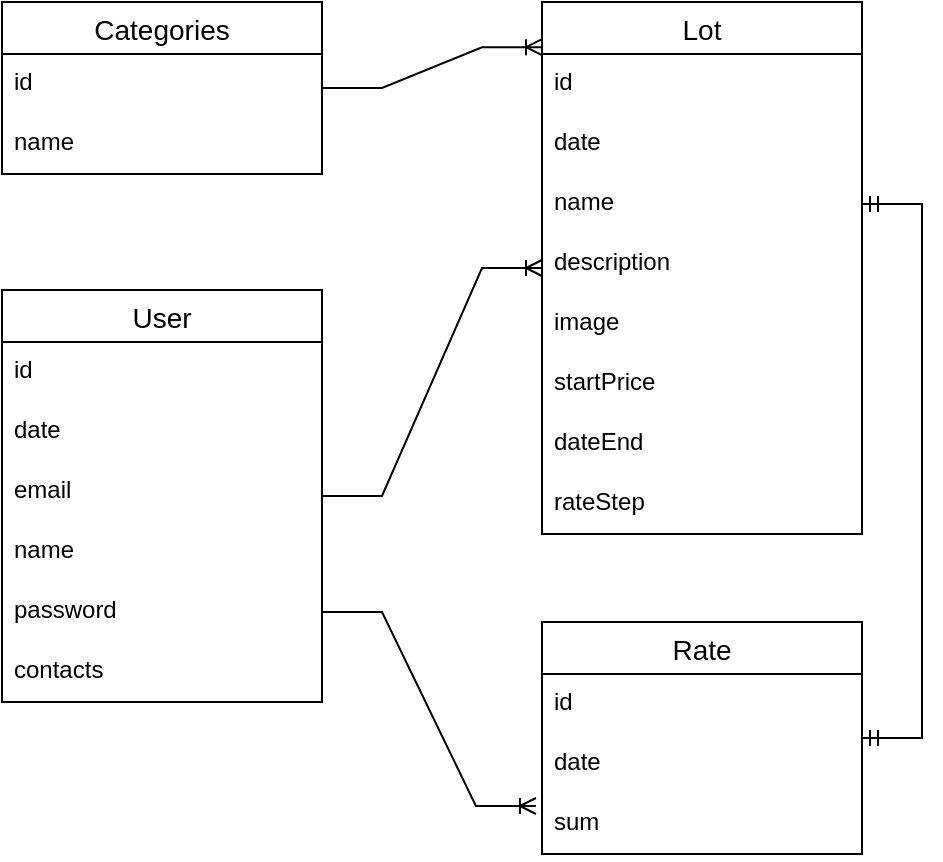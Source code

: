 <mxfile version="25.0.3">
  <diagram id="4F51fjr-qKRNkWYxhrAc" name="Страница 1">
    <mxGraphModel dx="1434" dy="738" grid="1" gridSize="10" guides="1" tooltips="1" connect="1" arrows="1" fold="1" page="1" pageScale="1" pageWidth="827" pageHeight="1169" math="0" shadow="0">
      <root>
        <mxCell id="0" />
        <mxCell id="1" parent="0" />
        <mxCell id="AOb5Q00XcoWjfWjq6vpe-1" value="Rate" style="swimlane;fontStyle=0;childLayout=stackLayout;horizontal=1;startSize=26;horizontalStack=0;resizeParent=1;resizeParentMax=0;resizeLast=0;collapsible=1;marginBottom=0;align=center;fontSize=14;" parent="1" vertex="1">
          <mxGeometry x="310" y="350" width="160" height="116" as="geometry" />
        </mxCell>
        <mxCell id="NG1qfMFk4Aq2P11-1ImZ-5" value="id" style="text;strokeColor=none;fillColor=none;spacingLeft=4;spacingRight=4;overflow=hidden;rotatable=0;points=[[0,0.5],[1,0.5]];portConstraint=eastwest;fontSize=12;" vertex="1" parent="AOb5Q00XcoWjfWjq6vpe-1">
          <mxGeometry y="26" width="160" height="30" as="geometry" />
        </mxCell>
        <mxCell id="AOb5Q00XcoWjfWjq6vpe-2" value="date" style="text;strokeColor=none;fillColor=none;spacingLeft=4;spacingRight=4;overflow=hidden;rotatable=0;points=[[0,0.5],[1,0.5]];portConstraint=eastwest;fontSize=12;" parent="AOb5Q00XcoWjfWjq6vpe-1" vertex="1">
          <mxGeometry y="56" width="160" height="30" as="geometry" />
        </mxCell>
        <mxCell id="AOb5Q00XcoWjfWjq6vpe-3" value="sum" style="text;strokeColor=none;fillColor=none;spacingLeft=4;spacingRight=4;overflow=hidden;rotatable=0;points=[[0,0.5],[1,0.5]];portConstraint=eastwest;fontSize=12;" parent="AOb5Q00XcoWjfWjq6vpe-1" vertex="1">
          <mxGeometry y="86" width="160" height="30" as="geometry" />
        </mxCell>
        <mxCell id="AOb5Q00XcoWjfWjq6vpe-5" value="Categories" style="swimlane;fontStyle=0;childLayout=stackLayout;horizontal=1;startSize=26;horizontalStack=0;resizeParent=1;resizeParentMax=0;resizeLast=0;collapsible=1;marginBottom=0;align=center;fontSize=14;" parent="1" vertex="1">
          <mxGeometry x="40" y="40" width="160" height="86" as="geometry" />
        </mxCell>
        <mxCell id="AOb5Q00XcoWjfWjq6vpe-7" value="id" style="text;strokeColor=none;fillColor=none;spacingLeft=4;spacingRight=4;overflow=hidden;rotatable=0;points=[[0,0.5],[1,0.5]];portConstraint=eastwest;fontSize=12;" parent="AOb5Q00XcoWjfWjq6vpe-5" vertex="1">
          <mxGeometry y="26" width="160" height="30" as="geometry" />
        </mxCell>
        <mxCell id="AOb5Q00XcoWjfWjq6vpe-6" value="name" style="text;strokeColor=none;fillColor=none;spacingLeft=4;spacingRight=4;overflow=hidden;rotatable=0;points=[[0,0.5],[1,0.5]];portConstraint=eastwest;fontSize=12;" parent="AOb5Q00XcoWjfWjq6vpe-5" vertex="1">
          <mxGeometry y="56" width="160" height="30" as="geometry" />
        </mxCell>
        <mxCell id="AOb5Q00XcoWjfWjq6vpe-9" value="Lot" style="swimlane;fontStyle=0;childLayout=stackLayout;horizontal=1;startSize=26;horizontalStack=0;resizeParent=1;resizeParentMax=0;resizeLast=0;collapsible=1;marginBottom=0;align=center;fontSize=14;" parent="1" vertex="1">
          <mxGeometry x="310" y="40" width="160" height="266" as="geometry" />
        </mxCell>
        <mxCell id="AOb5Q00XcoWjfWjq6vpe-10" value="id" style="text;strokeColor=none;fillColor=none;spacingLeft=4;spacingRight=4;overflow=hidden;rotatable=0;points=[[0,0.5],[1,0.5]];portConstraint=eastwest;fontSize=12;" parent="AOb5Q00XcoWjfWjq6vpe-9" vertex="1">
          <mxGeometry y="26" width="160" height="30" as="geometry" />
        </mxCell>
        <mxCell id="NG1qfMFk4Aq2P11-1ImZ-4" value="date" style="text;strokeColor=none;fillColor=none;spacingLeft=4;spacingRight=4;overflow=hidden;rotatable=0;points=[[0,0.5],[1,0.5]];portConstraint=eastwest;fontSize=12;" vertex="1" parent="AOb5Q00XcoWjfWjq6vpe-9">
          <mxGeometry y="56" width="160" height="30" as="geometry" />
        </mxCell>
        <mxCell id="AOb5Q00XcoWjfWjq6vpe-12" value="name" style="text;strokeColor=none;fillColor=none;spacingLeft=4;spacingRight=4;overflow=hidden;rotatable=0;points=[[0,0.5],[1,0.5]];portConstraint=eastwest;fontSize=12;" parent="AOb5Q00XcoWjfWjq6vpe-9" vertex="1">
          <mxGeometry y="86" width="160" height="30" as="geometry" />
        </mxCell>
        <mxCell id="AOb5Q00XcoWjfWjq6vpe-18" value="description" style="text;strokeColor=none;fillColor=none;spacingLeft=4;spacingRight=4;overflow=hidden;rotatable=0;points=[[0,0.5],[1,0.5]];portConstraint=eastwest;fontSize=12;" parent="AOb5Q00XcoWjfWjq6vpe-9" vertex="1">
          <mxGeometry y="116" width="160" height="30" as="geometry" />
        </mxCell>
        <mxCell id="AOb5Q00XcoWjfWjq6vpe-20" value="image" style="text;strokeColor=none;fillColor=none;spacingLeft=4;spacingRight=4;overflow=hidden;rotatable=0;points=[[0,0.5],[1,0.5]];portConstraint=eastwest;fontSize=12;" parent="AOb5Q00XcoWjfWjq6vpe-9" vertex="1">
          <mxGeometry y="146" width="160" height="30" as="geometry" />
        </mxCell>
        <mxCell id="AOb5Q00XcoWjfWjq6vpe-22" value="startPrice" style="text;strokeColor=none;fillColor=none;spacingLeft=4;spacingRight=4;overflow=hidden;rotatable=0;points=[[0,0.5],[1,0.5]];portConstraint=eastwest;fontSize=12;" parent="AOb5Q00XcoWjfWjq6vpe-9" vertex="1">
          <mxGeometry y="176" width="160" height="30" as="geometry" />
        </mxCell>
        <mxCell id="AOb5Q00XcoWjfWjq6vpe-23" value="dateEnd" style="text;strokeColor=none;fillColor=none;spacingLeft=4;spacingRight=4;overflow=hidden;rotatable=0;points=[[0,0.5],[1,0.5]];portConstraint=eastwest;fontSize=12;" parent="AOb5Q00XcoWjfWjq6vpe-9" vertex="1">
          <mxGeometry y="206" width="160" height="30" as="geometry" />
        </mxCell>
        <mxCell id="AOb5Q00XcoWjfWjq6vpe-21" value="rateStep" style="text;strokeColor=none;fillColor=none;spacingLeft=4;spacingRight=4;overflow=hidden;rotatable=0;points=[[0,0.5],[1,0.5]];portConstraint=eastwest;fontSize=12;" parent="AOb5Q00XcoWjfWjq6vpe-9" vertex="1">
          <mxGeometry y="236" width="160" height="30" as="geometry" />
        </mxCell>
        <mxCell id="AOb5Q00XcoWjfWjq6vpe-13" value="User" style="swimlane;fontStyle=0;childLayout=stackLayout;horizontal=1;startSize=26;horizontalStack=0;resizeParent=1;resizeParentMax=0;resizeLast=0;collapsible=1;marginBottom=0;align=center;fontSize=14;" parent="1" vertex="1">
          <mxGeometry x="40" y="184" width="160" height="206" as="geometry" />
        </mxCell>
        <mxCell id="NG1qfMFk4Aq2P11-1ImZ-7" value="id" style="text;strokeColor=none;fillColor=none;spacingLeft=4;spacingRight=4;overflow=hidden;rotatable=0;points=[[0,0.5],[1,0.5]];portConstraint=eastwest;fontSize=12;" vertex="1" parent="AOb5Q00XcoWjfWjq6vpe-13">
          <mxGeometry y="26" width="160" height="30" as="geometry" />
        </mxCell>
        <mxCell id="AOb5Q00XcoWjfWjq6vpe-14" value="date" style="text;strokeColor=none;fillColor=none;spacingLeft=4;spacingRight=4;overflow=hidden;rotatable=0;points=[[0,0.5],[1,0.5]];portConstraint=eastwest;fontSize=12;" parent="AOb5Q00XcoWjfWjq6vpe-13" vertex="1">
          <mxGeometry y="56" width="160" height="30" as="geometry" />
        </mxCell>
        <mxCell id="AOb5Q00XcoWjfWjq6vpe-15" value="email" style="text;strokeColor=none;fillColor=none;spacingLeft=4;spacingRight=4;overflow=hidden;rotatable=0;points=[[0,0.5],[1,0.5]];portConstraint=eastwest;fontSize=12;" parent="AOb5Q00XcoWjfWjq6vpe-13" vertex="1">
          <mxGeometry y="86" width="160" height="30" as="geometry" />
        </mxCell>
        <mxCell id="AOb5Q00XcoWjfWjq6vpe-16" value="name" style="text;strokeColor=none;fillColor=none;spacingLeft=4;spacingRight=4;overflow=hidden;rotatable=0;points=[[0,0.5],[1,0.5]];portConstraint=eastwest;fontSize=12;" parent="AOb5Q00XcoWjfWjq6vpe-13" vertex="1">
          <mxGeometry y="116" width="160" height="30" as="geometry" />
        </mxCell>
        <mxCell id="AOb5Q00XcoWjfWjq6vpe-29" value="password" style="text;strokeColor=none;fillColor=none;spacingLeft=4;spacingRight=4;overflow=hidden;rotatable=0;points=[[0,0.5],[1,0.5]];portConstraint=eastwest;fontSize=12;" parent="AOb5Q00XcoWjfWjq6vpe-13" vertex="1">
          <mxGeometry y="146" width="160" height="30" as="geometry" />
        </mxCell>
        <mxCell id="AOb5Q00XcoWjfWjq6vpe-30" value="contacts" style="text;strokeColor=none;fillColor=none;spacingLeft=4;spacingRight=4;overflow=hidden;rotatable=0;points=[[0,0.5],[1,0.5]];portConstraint=eastwest;fontSize=12;" parent="AOb5Q00XcoWjfWjq6vpe-13" vertex="1">
          <mxGeometry y="176" width="160" height="30" as="geometry" />
        </mxCell>
        <mxCell id="AOb5Q00XcoWjfWjq6vpe-27" value="" style="edgeStyle=entityRelationEdgeStyle;fontSize=12;html=1;endArrow=ERmandOne;startArrow=ERmandOne;rounded=0;exitX=1;exitY=0.5;exitDx=0;exitDy=0;" parent="1" source="AOb5Q00XcoWjfWjq6vpe-12" target="AOb5Q00XcoWjfWjq6vpe-1" edge="1">
          <mxGeometry width="100" height="100" relative="1" as="geometry">
            <mxPoint x="440.0" y="140.99" as="sourcePoint" />
            <mxPoint x="554.88" y="110" as="targetPoint" />
            <Array as="points">
              <mxPoint x="500" y="160" />
              <mxPoint x="500" y="130" />
              <mxPoint x="500" y="120" />
              <mxPoint x="500" y="130" />
            </Array>
          </mxGeometry>
        </mxCell>
        <mxCell id="AOb5Q00XcoWjfWjq6vpe-32" value="" style="edgeStyle=entityRelationEdgeStyle;fontSize=12;html=1;endArrow=ERoneToMany;rounded=0;entryX=-0.019;entryY=0.2;entryDx=0;entryDy=0;entryPerimeter=0;" parent="1" source="AOb5Q00XcoWjfWjq6vpe-29" target="AOb5Q00XcoWjfWjq6vpe-3" edge="1">
          <mxGeometry width="100" height="100" relative="1" as="geometry">
            <mxPoint x="440" y="516.99" as="sourcePoint" />
            <mxPoint x="560" y="160" as="targetPoint" />
            <Array as="points">
              <mxPoint x="666" y="604.96" />
              <mxPoint x="776" y="444.96" />
              <mxPoint x="776" y="333.95" />
              <mxPoint x="776" y="371.96" />
              <mxPoint x="756" y="304.96" />
            </Array>
          </mxGeometry>
        </mxCell>
        <mxCell id="NG1qfMFk4Aq2P11-1ImZ-2" value="" style="edgeStyle=entityRelationEdgeStyle;fontSize=12;html=1;endArrow=ERoneToMany;rounded=0;entryX=0;entryY=0.085;entryDx=0;entryDy=0;entryPerimeter=0;" edge="1" parent="1" source="AOb5Q00XcoWjfWjq6vpe-5" target="AOb5Q00XcoWjfWjq6vpe-9">
          <mxGeometry width="100" height="100" relative="1" as="geometry">
            <mxPoint x="190" y="160" as="sourcePoint" />
            <mxPoint x="290" y="60" as="targetPoint" />
          </mxGeometry>
        </mxCell>
        <mxCell id="NG1qfMFk4Aq2P11-1ImZ-3" value="" style="edgeStyle=entityRelationEdgeStyle;fontSize=12;html=1;endArrow=ERoneToMany;rounded=0;" edge="1" parent="1" source="AOb5Q00XcoWjfWjq6vpe-13" target="AOb5Q00XcoWjfWjq6vpe-9">
          <mxGeometry width="100" height="100" relative="1" as="geometry">
            <mxPoint x="130" y="410" as="sourcePoint" />
            <mxPoint x="300" y="180" as="targetPoint" />
            <Array as="points">
              <mxPoint x="160" y="420" />
            </Array>
          </mxGeometry>
        </mxCell>
      </root>
    </mxGraphModel>
  </diagram>
</mxfile>
